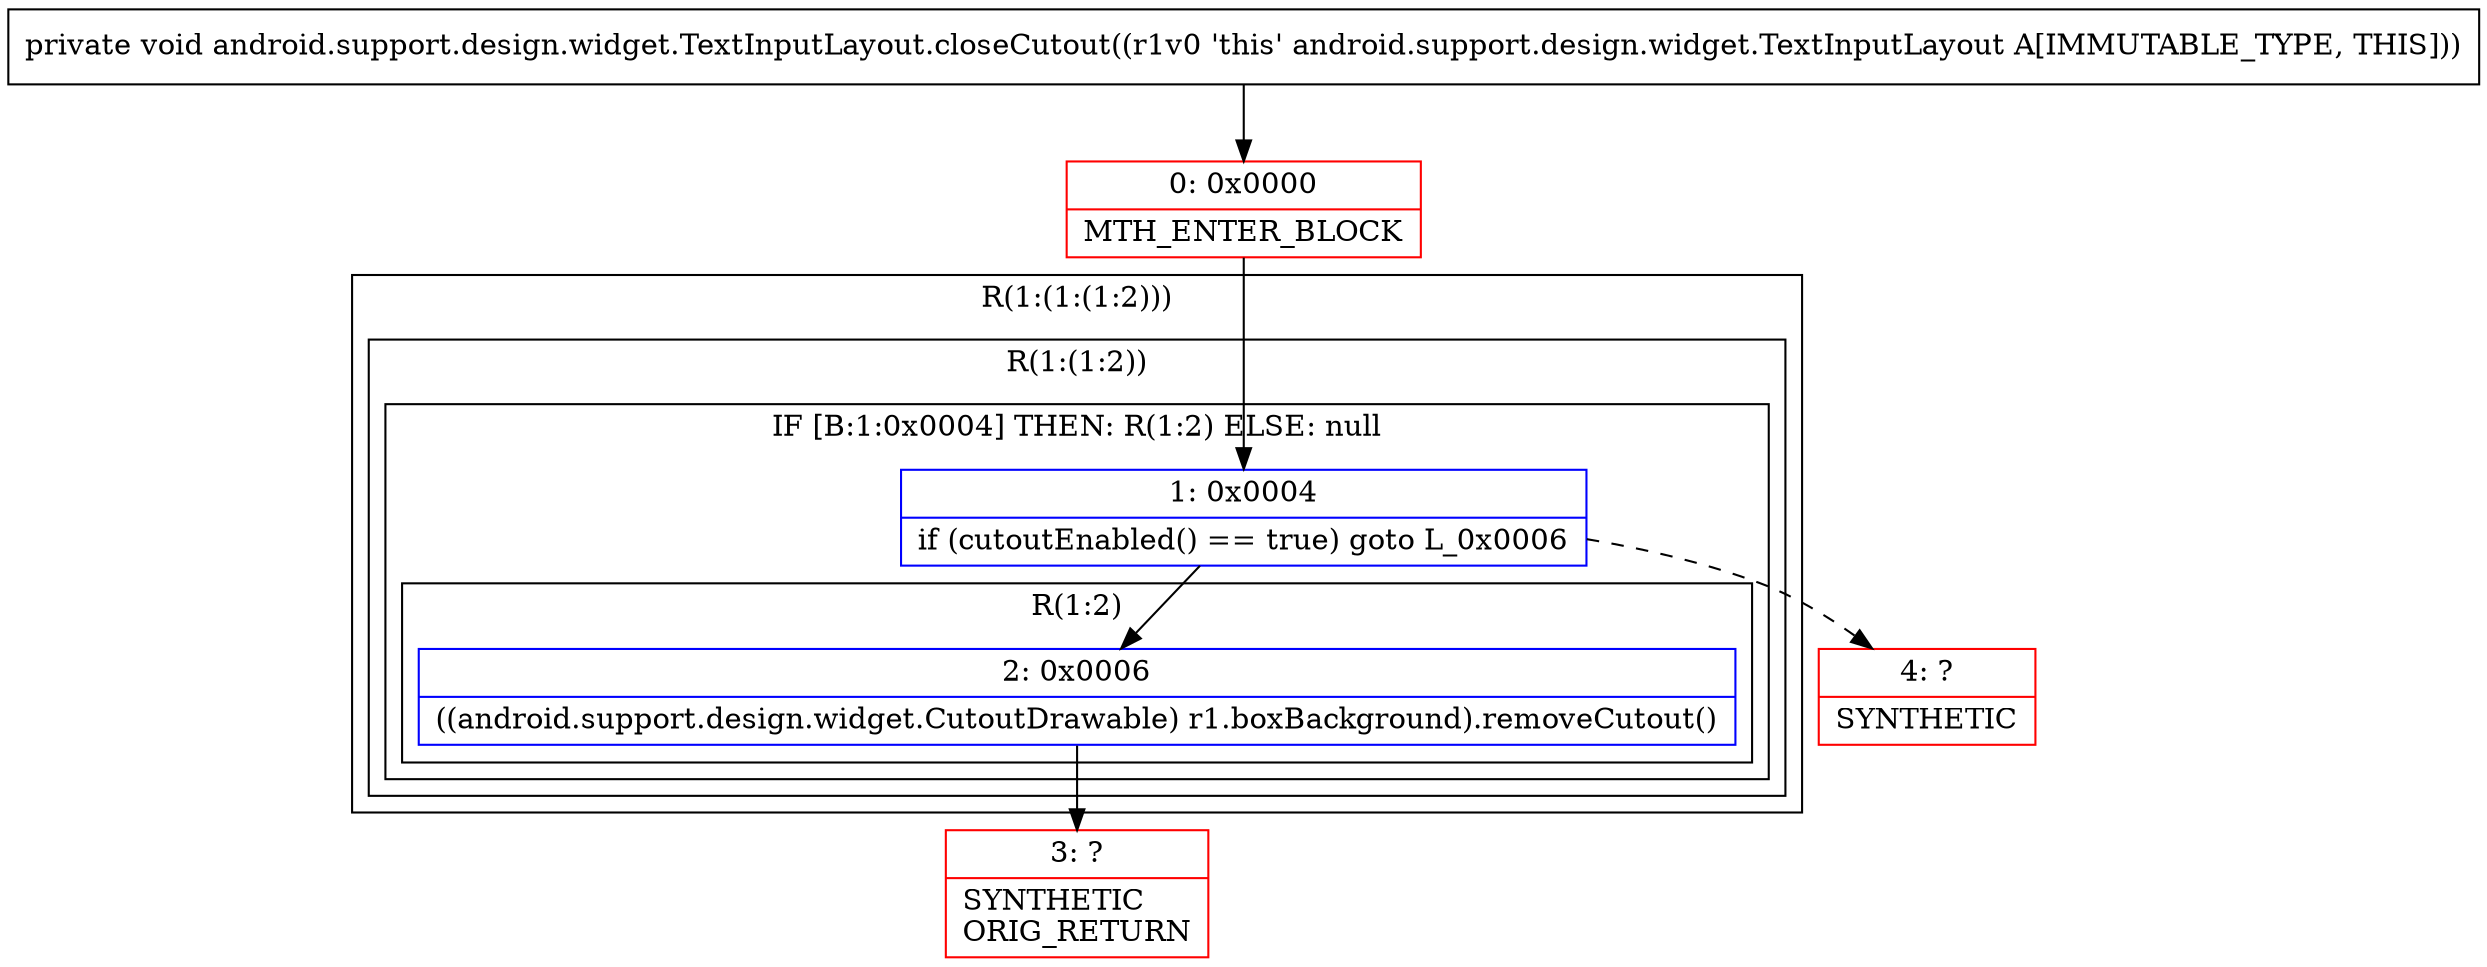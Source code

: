 digraph "CFG forandroid.support.design.widget.TextInputLayout.closeCutout()V" {
subgraph cluster_Region_1371824025 {
label = "R(1:(1:(1:2)))";
node [shape=record,color=blue];
subgraph cluster_Region_1185243450 {
label = "R(1:(1:2))";
node [shape=record,color=blue];
subgraph cluster_IfRegion_1281409320 {
label = "IF [B:1:0x0004] THEN: R(1:2) ELSE: null";
node [shape=record,color=blue];
Node_1 [shape=record,label="{1\:\ 0x0004|if (cutoutEnabled() == true) goto L_0x0006\l}"];
subgraph cluster_Region_453978096 {
label = "R(1:2)";
node [shape=record,color=blue];
Node_2 [shape=record,label="{2\:\ 0x0006|((android.support.design.widget.CutoutDrawable) r1.boxBackground).removeCutout()\l}"];
}
}
}
}
Node_0 [shape=record,color=red,label="{0\:\ 0x0000|MTH_ENTER_BLOCK\l}"];
Node_3 [shape=record,color=red,label="{3\:\ ?|SYNTHETIC\lORIG_RETURN\l}"];
Node_4 [shape=record,color=red,label="{4\:\ ?|SYNTHETIC\l}"];
MethodNode[shape=record,label="{private void android.support.design.widget.TextInputLayout.closeCutout((r1v0 'this' android.support.design.widget.TextInputLayout A[IMMUTABLE_TYPE, THIS])) }"];
MethodNode -> Node_0;
Node_1 -> Node_2;
Node_1 -> Node_4[style=dashed];
Node_2 -> Node_3;
Node_0 -> Node_1;
}


